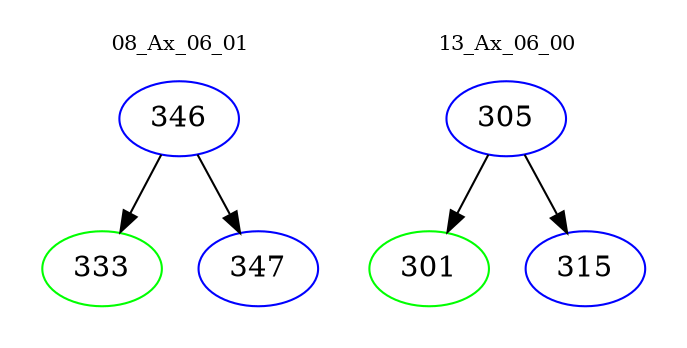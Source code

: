 digraph{
subgraph cluster_0 {
color = white
label = "08_Ax_06_01";
fontsize=10;
T0_346 [label="346", color="blue"]
T0_346 -> T0_333 [color="black"]
T0_333 [label="333", color="green"]
T0_346 -> T0_347 [color="black"]
T0_347 [label="347", color="blue"]
}
subgraph cluster_1 {
color = white
label = "13_Ax_06_00";
fontsize=10;
T1_305 [label="305", color="blue"]
T1_305 -> T1_301 [color="black"]
T1_301 [label="301", color="green"]
T1_305 -> T1_315 [color="black"]
T1_315 [label="315", color="blue"]
}
}
